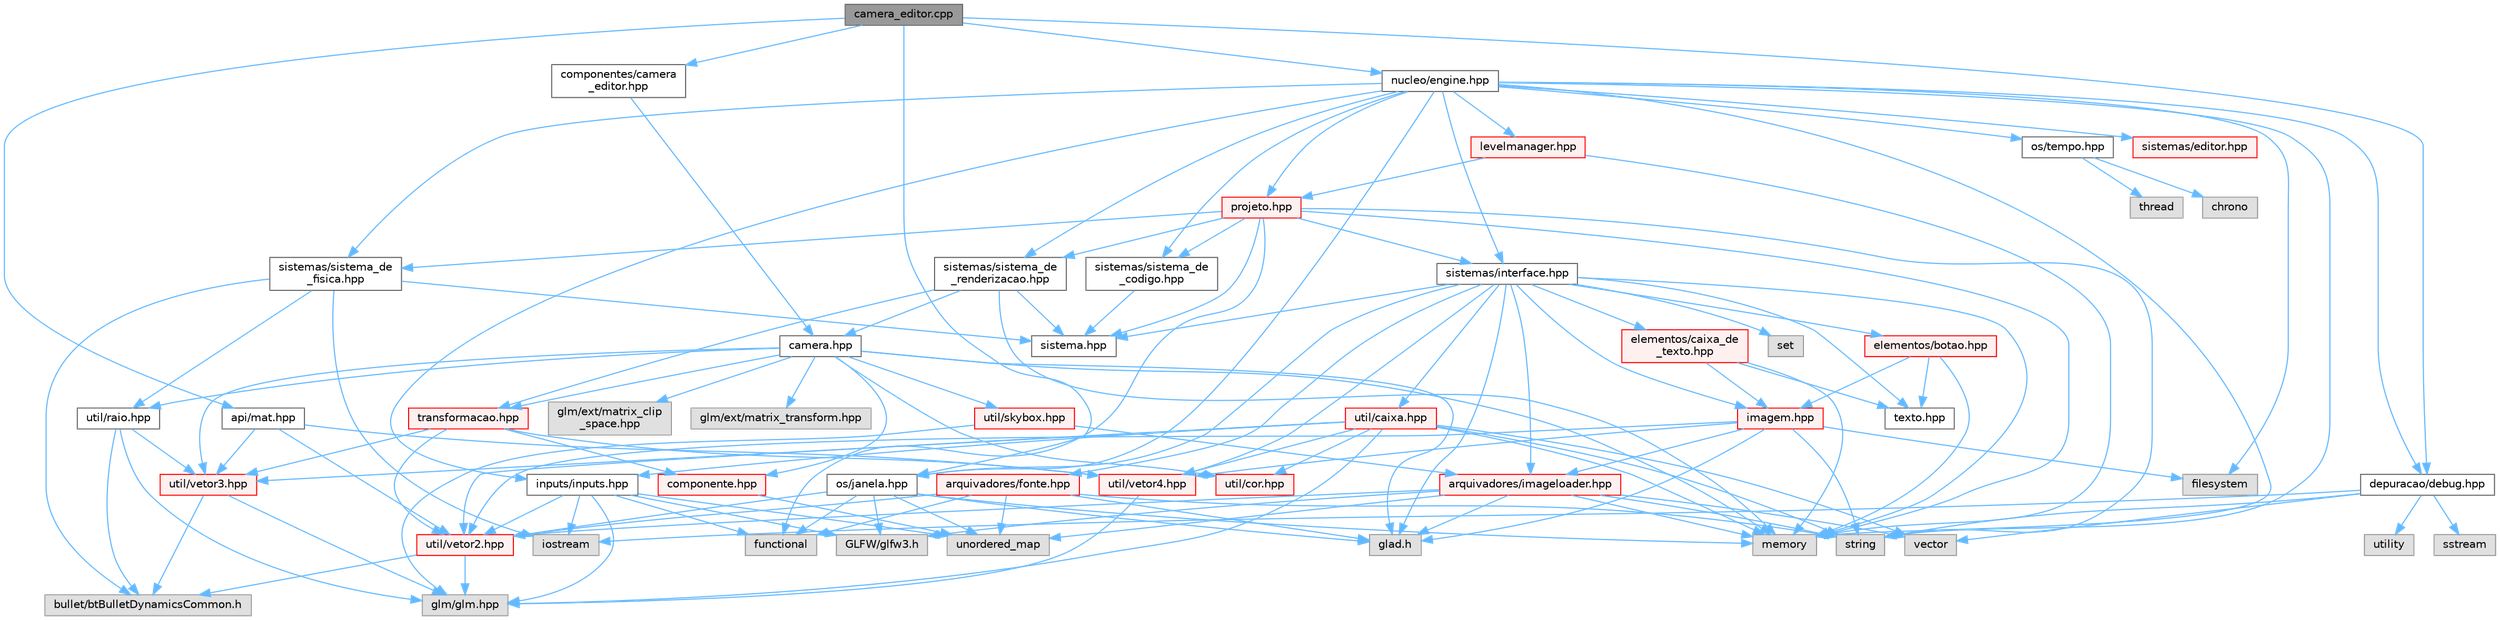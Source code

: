 digraph "camera_editor.cpp"
{
 // LATEX_PDF_SIZE
  bgcolor="transparent";
  edge [fontname=Helvetica,fontsize=10,labelfontname=Helvetica,labelfontsize=10];
  node [fontname=Helvetica,fontsize=10,shape=box,height=0.2,width=0.4];
  Node1 [id="Node000001",label="camera_editor.cpp",height=0.2,width=0.4,color="gray40", fillcolor="grey60", style="filled", fontcolor="black",tooltip=" "];
  Node1 -> Node2 [id="edge1_Node000001_Node000002",color="steelblue1",style="solid",tooltip=" "];
  Node2 [id="Node000002",label="componentes/camera\l_editor.hpp",height=0.2,width=0.4,color="grey40", fillcolor="white", style="filled",URL="$camera__editor_8hpp_source.html",tooltip=" "];
  Node2 -> Node3 [id="edge2_Node000002_Node000003",color="steelblue1",style="solid",tooltip=" "];
  Node3 [id="Node000003",label="camera.hpp",height=0.2,width=0.4,color="grey40", fillcolor="white", style="filled",URL="$camera_8hpp_source.html",tooltip=" "];
  Node3 -> Node4 [id="edge3_Node000003_Node000004",color="steelblue1",style="solid",tooltip=" "];
  Node4 [id="Node000004",label="glm/ext/matrix_clip\l_space.hpp",height=0.2,width=0.4,color="grey60", fillcolor="#E0E0E0", style="filled",tooltip=" "];
  Node3 -> Node5 [id="edge4_Node000003_Node000005",color="steelblue1",style="solid",tooltip=" "];
  Node5 [id="Node000005",label="glm/ext/matrix_transform.hpp",height=0.2,width=0.4,color="grey60", fillcolor="#E0E0E0", style="filled",tooltip=" "];
  Node3 -> Node6 [id="edge5_Node000003_Node000006",color="steelblue1",style="solid",tooltip=" "];
  Node6 [id="Node000006",label="memory",height=0.2,width=0.4,color="grey60", fillcolor="#E0E0E0", style="filled",tooltip=" "];
  Node3 -> Node7 [id="edge6_Node000003_Node000007",color="steelblue1",style="solid",tooltip=" "];
  Node7 [id="Node000007",label="glad.h",height=0.2,width=0.4,color="grey60", fillcolor="#E0E0E0", style="filled",tooltip=" "];
  Node3 -> Node8 [id="edge7_Node000003_Node000008",color="steelblue1",style="solid",tooltip=" "];
  Node8 [id="Node000008",label="componente.hpp",height=0.2,width=0.4,color="red", fillcolor="#FFF0F0", style="filled",URL="$componente_8hpp.html",tooltip="Estrutura base para componetes."];
  Node8 -> Node9 [id="edge8_Node000008_Node000009",color="steelblue1",style="solid",tooltip=" "];
  Node9 [id="Node000009",label="unordered_map",height=0.2,width=0.4,color="grey60", fillcolor="#E0E0E0", style="filled",tooltip=" "];
  Node3 -> Node15 [id="edge9_Node000003_Node000015",color="steelblue1",style="solid",tooltip=" "];
  Node15 [id="Node000015",label="transformacao.hpp",height=0.2,width=0.4,color="red", fillcolor="#FFF0F0", style="filled",URL="$transformacao_8hpp.html",tooltip="Calcula a mtriz de modelo para um objeto 3d qualquer."];
  Node15 -> Node8 [id="edge10_Node000015_Node000008",color="steelblue1",style="solid",tooltip=" "];
  Node15 -> Node16 [id="edge11_Node000015_Node000016",color="steelblue1",style="solid",tooltip=" "];
  Node16 [id="Node000016",label="util/vetor2.hpp",height=0.2,width=0.4,color="red", fillcolor="#FFF0F0", style="filled",URL="$vetor2_8hpp.html",tooltip=" "];
  Node16 -> Node18 [id="edge12_Node000016_Node000018",color="steelblue1",style="solid",tooltip=" "];
  Node18 [id="Node000018",label="bullet/btBulletDynamicsCommon.h",height=0.2,width=0.4,color="grey60", fillcolor="#E0E0E0", style="filled",tooltip=" "];
  Node16 -> Node19 [id="edge13_Node000016_Node000019",color="steelblue1",style="solid",tooltip=" "];
  Node19 [id="Node000019",label="glm/glm.hpp",height=0.2,width=0.4,color="grey60", fillcolor="#E0E0E0", style="filled",tooltip=" "];
  Node15 -> Node20 [id="edge14_Node000015_Node000020",color="steelblue1",style="solid",tooltip=" "];
  Node20 [id="Node000020",label="util/vetor3.hpp",height=0.2,width=0.4,color="red", fillcolor="#FFF0F0", style="filled",URL="$vetor3_8hpp.html",tooltip=" "];
  Node20 -> Node18 [id="edge15_Node000020_Node000018",color="steelblue1",style="solid",tooltip=" "];
  Node20 -> Node19 [id="edge16_Node000020_Node000019",color="steelblue1",style="solid",tooltip=" "];
  Node15 -> Node21 [id="edge17_Node000015_Node000021",color="steelblue1",style="solid",tooltip=" "];
  Node21 [id="Node000021",label="util/vetor4.hpp",height=0.2,width=0.4,color="red", fillcolor="#FFF0F0", style="filled",URL="$vetor4_8hpp.html",tooltip=" "];
  Node21 -> Node19 [id="edge18_Node000021_Node000019",color="steelblue1",style="solid",tooltip=" "];
  Node3 -> Node27 [id="edge19_Node000003_Node000027",color="steelblue1",style="solid",tooltip=" "];
  Node27 [id="Node000027",label="util/skybox.hpp",height=0.2,width=0.4,color="red", fillcolor="#FFF0F0", style="filled",URL="$skybox_8hpp.html",tooltip=" "];
  Node27 -> Node37 [id="edge20_Node000027_Node000037",color="steelblue1",style="solid",tooltip=" "];
  Node37 [id="Node000037",label="arquivadores/imageloader.hpp",height=0.2,width=0.4,color="red", fillcolor="#FFF0F0", style="filled",URL="$imageloader_8hpp.html",tooltip=" "];
  Node37 -> Node7 [id="edge21_Node000037_Node000007",color="steelblue1",style="solid",tooltip=" "];
  Node37 -> Node38 [id="edge22_Node000037_Node000038",color="steelblue1",style="solid",tooltip=" "];
  Node38 [id="Node000038",label="GLFW/glfw3.h",height=0.2,width=0.4,color="grey60", fillcolor="#E0E0E0", style="filled",tooltip=" "];
  Node37 -> Node29 [id="edge23_Node000037_Node000029",color="steelblue1",style="solid",tooltip=" "];
  Node29 [id="Node000029",label="string",height=0.2,width=0.4,color="grey60", fillcolor="#E0E0E0", style="filled",tooltip=" "];
  Node37 -> Node9 [id="edge24_Node000037_Node000009",color="steelblue1",style="solid",tooltip=" "];
  Node37 -> Node33 [id="edge25_Node000037_Node000033",color="steelblue1",style="solid",tooltip=" "];
  Node33 [id="Node000033",label="vector",height=0.2,width=0.4,color="grey60", fillcolor="#E0E0E0", style="filled",tooltip=" "];
  Node37 -> Node6 [id="edge26_Node000037_Node000006",color="steelblue1",style="solid",tooltip=" "];
  Node37 -> Node16 [id="edge27_Node000037_Node000016",color="steelblue1",style="solid",tooltip=" "];
  Node27 -> Node19 [id="edge28_Node000027_Node000019",color="steelblue1",style="solid",tooltip=" "];
  Node3 -> Node20 [id="edge29_Node000003_Node000020",color="steelblue1",style="solid",tooltip=" "];
  Node3 -> Node35 [id="edge30_Node000003_Node000035",color="steelblue1",style="solid",tooltip=" "];
  Node35 [id="Node000035",label="util/cor.hpp",height=0.2,width=0.4,color="red", fillcolor="#FFF0F0", style="filled",URL="$cor_8hpp.html",tooltip=" "];
  Node3 -> Node48 [id="edge31_Node000003_Node000048",color="steelblue1",style="solid",tooltip=" "];
  Node48 [id="Node000048",label="util/raio.hpp",height=0.2,width=0.4,color="grey40", fillcolor="white", style="filled",URL="$raio_8hpp.html",tooltip=" "];
  Node48 -> Node19 [id="edge32_Node000048_Node000019",color="steelblue1",style="solid",tooltip=" "];
  Node48 -> Node20 [id="edge33_Node000048_Node000020",color="steelblue1",style="solid",tooltip=" "];
  Node48 -> Node18 [id="edge34_Node000048_Node000018",color="steelblue1",style="solid",tooltip=" "];
  Node1 -> Node49 [id="edge35_Node000001_Node000049",color="steelblue1",style="solid",tooltip=" "];
  Node49 [id="Node000049",label="nucleo/engine.hpp",height=0.2,width=0.4,color="grey40", fillcolor="white", style="filled",URL="$engine_8hpp.html",tooltip=" "];
  Node49 -> Node29 [id="edge36_Node000049_Node000029",color="steelblue1",style="solid",tooltip=" "];
  Node49 -> Node6 [id="edge37_Node000049_Node000006",color="steelblue1",style="solid",tooltip=" "];
  Node49 -> Node42 [id="edge38_Node000049_Node000042",color="steelblue1",style="solid",tooltip=" "];
  Node42 [id="Node000042",label="filesystem",height=0.2,width=0.4,color="grey60", fillcolor="#E0E0E0", style="filled",tooltip=" "];
  Node49 -> Node50 [id="edge39_Node000049_Node000050",color="steelblue1",style="solid",tooltip=" "];
  Node50 [id="Node000050",label="depuracao/debug.hpp",height=0.2,width=0.4,color="grey40", fillcolor="white", style="filled",URL="$debug_8hpp.html",tooltip=" "];
  Node50 -> Node33 [id="edge40_Node000050_Node000033",color="steelblue1",style="solid",tooltip=" "];
  Node50 -> Node34 [id="edge41_Node000050_Node000034",color="steelblue1",style="solid",tooltip=" "];
  Node34 [id="Node000034",label="utility",height=0.2,width=0.4,color="grey60", fillcolor="#E0E0E0", style="filled",tooltip=" "];
  Node50 -> Node29 [id="edge42_Node000050_Node000029",color="steelblue1",style="solid",tooltip=" "];
  Node50 -> Node32 [id="edge43_Node000050_Node000032",color="steelblue1",style="solid",tooltip=" "];
  Node32 [id="Node000032",label="iostream",height=0.2,width=0.4,color="grey60", fillcolor="#E0E0E0", style="filled",tooltip=" "];
  Node50 -> Node31 [id="edge44_Node000050_Node000031",color="steelblue1",style="solid",tooltip=" "];
  Node31 [id="Node000031",label="sstream",height=0.2,width=0.4,color="grey60", fillcolor="#E0E0E0", style="filled",tooltip=" "];
  Node49 -> Node51 [id="edge45_Node000049_Node000051",color="steelblue1",style="solid",tooltip=" "];
  Node51 [id="Node000051",label="os/janela.hpp",height=0.2,width=0.4,color="grey40", fillcolor="white", style="filled",URL="$janela_8hpp_source.html",tooltip=" "];
  Node51 -> Node52 [id="edge46_Node000051_Node000052",color="steelblue1",style="solid",tooltip=" "];
  Node52 [id="Node000052",label="functional",height=0.2,width=0.4,color="grey60", fillcolor="#E0E0E0", style="filled",tooltip=" "];
  Node51 -> Node6 [id="edge47_Node000051_Node000006",color="steelblue1",style="solid",tooltip=" "];
  Node51 -> Node9 [id="edge48_Node000051_Node000009",color="steelblue1",style="solid",tooltip=" "];
  Node51 -> Node7 [id="edge49_Node000051_Node000007",color="steelblue1",style="solid",tooltip=" "];
  Node51 -> Node38 [id="edge50_Node000051_Node000038",color="steelblue1",style="solid",tooltip=" "];
  Node51 -> Node16 [id="edge51_Node000051_Node000016",color="steelblue1",style="solid",tooltip=" "];
  Node49 -> Node53 [id="edge52_Node000049_Node000053",color="steelblue1",style="solid",tooltip=" "];
  Node53 [id="Node000053",label="os/tempo.hpp",height=0.2,width=0.4,color="grey40", fillcolor="white", style="filled",URL="$tempo_8hpp.html",tooltip="Inicia e gerencia o tempo."];
  Node53 -> Node54 [id="edge53_Node000053_Node000054",color="steelblue1",style="solid",tooltip=" "];
  Node54 [id="Node000054",label="thread",height=0.2,width=0.4,color="grey60", fillcolor="#E0E0E0", style="filled",tooltip=" "];
  Node53 -> Node55 [id="edge54_Node000053_Node000055",color="steelblue1",style="solid",tooltip=" "];
  Node55 [id="Node000055",label="chrono",height=0.2,width=0.4,color="grey60", fillcolor="#E0E0E0", style="filled",tooltip=" "];
  Node49 -> Node56 [id="edge55_Node000049_Node000056",color="steelblue1",style="solid",tooltip=" "];
  Node56 [id="Node000056",label="inputs/inputs.hpp",height=0.2,width=0.4,color="grey40", fillcolor="white", style="filled",URL="$inputs_8hpp.html",tooltip=" "];
  Node56 -> Node38 [id="edge56_Node000056_Node000038",color="steelblue1",style="solid",tooltip=" "];
  Node56 -> Node32 [id="edge57_Node000056_Node000032",color="steelblue1",style="solid",tooltip=" "];
  Node56 -> Node9 [id="edge58_Node000056_Node000009",color="steelblue1",style="solid",tooltip=" "];
  Node56 -> Node52 [id="edge59_Node000056_Node000052",color="steelblue1",style="solid",tooltip=" "];
  Node56 -> Node19 [id="edge60_Node000056_Node000019",color="steelblue1",style="solid",tooltip=" "];
  Node56 -> Node16 [id="edge61_Node000056_Node000016",color="steelblue1",style="solid",tooltip=" "];
  Node49 -> Node57 [id="edge62_Node000049_Node000057",color="steelblue1",style="solid",tooltip=" "];
  Node57 [id="Node000057",label="sistemas/sistema_de\l_renderizacao.hpp",height=0.2,width=0.4,color="grey40", fillcolor="white", style="filled",URL="$sistema__de__renderizacao_8hpp.html",tooltip=" "];
  Node57 -> Node58 [id="edge63_Node000057_Node000058",color="steelblue1",style="solid",tooltip=" "];
  Node58 [id="Node000058",label="sistema.hpp",height=0.2,width=0.4,color="grey40", fillcolor="white", style="filled",URL="$sistemas_2sistema_8hpp.html",tooltip=" "];
  Node57 -> Node3 [id="edge64_Node000057_Node000003",color="steelblue1",style="solid",tooltip=" "];
  Node57 -> Node15 [id="edge65_Node000057_Node000015",color="steelblue1",style="solid",tooltip=" "];
  Node57 -> Node6 [id="edge66_Node000057_Node000006",color="steelblue1",style="solid",tooltip=" "];
  Node49 -> Node59 [id="edge67_Node000049_Node000059",color="steelblue1",style="solid",tooltip=" "];
  Node59 [id="Node000059",label="sistemas/interface.hpp",height=0.2,width=0.4,color="grey40", fillcolor="white", style="filled",URL="$interface_8hpp_source.html",tooltip=" "];
  Node59 -> Node7 [id="edge68_Node000059_Node000007",color="steelblue1",style="solid",tooltip=" "];
  Node59 -> Node6 [id="edge69_Node000059_Node000006",color="steelblue1",style="solid",tooltip=" "];
  Node59 -> Node60 [id="edge70_Node000059_Node000060",color="steelblue1",style="solid",tooltip=" "];
  Node60 [id="Node000060",label="set",height=0.2,width=0.4,color="grey60", fillcolor="#E0E0E0", style="filled",tooltip=" "];
  Node59 -> Node58 [id="edge71_Node000059_Node000058",color="steelblue1",style="solid",tooltip=" "];
  Node59 -> Node37 [id="edge72_Node000059_Node000037",color="steelblue1",style="solid",tooltip=" "];
  Node59 -> Node61 [id="edge73_Node000059_Node000061",color="steelblue1",style="solid",tooltip=" "];
  Node61 [id="Node000061",label="arquivadores/fonte.hpp",height=0.2,width=0.4,color="red", fillcolor="#FFF0F0", style="filled",URL="$fonte_8hpp.html",tooltip=" "];
  Node61 -> Node7 [id="edge74_Node000061_Node000007",color="steelblue1",style="solid",tooltip=" "];
  Node61 -> Node29 [id="edge75_Node000061_Node000029",color="steelblue1",style="solid",tooltip=" "];
  Node61 -> Node9 [id="edge76_Node000061_Node000009",color="steelblue1",style="solid",tooltip=" "];
  Node61 -> Node16 [id="edge77_Node000061_Node000016",color="steelblue1",style="solid",tooltip=" "];
  Node61 -> Node52 [id="edge78_Node000061_Node000052",color="steelblue1",style="solid",tooltip=" "];
  Node59 -> Node63 [id="edge79_Node000059_Node000063",color="steelblue1",style="solid",tooltip=" "];
  Node63 [id="Node000063",label="util/caixa.hpp",height=0.2,width=0.4,color="red", fillcolor="#FFF0F0", style="filled",URL="$caixa_8hpp.html",tooltip=" "];
  Node63 -> Node29 [id="edge80_Node000063_Node000029",color="steelblue1",style="solid",tooltip=" "];
  Node63 -> Node6 [id="edge81_Node000063_Node000006",color="steelblue1",style="solid",tooltip=" "];
  Node63 -> Node33 [id="edge82_Node000063_Node000033",color="steelblue1",style="solid",tooltip=" "];
  Node63 -> Node16 [id="edge83_Node000063_Node000016",color="steelblue1",style="solid",tooltip=" "];
  Node63 -> Node20 [id="edge84_Node000063_Node000020",color="steelblue1",style="solid",tooltip=" "];
  Node63 -> Node35 [id="edge85_Node000063_Node000035",color="steelblue1",style="solid",tooltip=" "];
  Node63 -> Node21 [id="edge86_Node000063_Node000021",color="steelblue1",style="solid",tooltip=" "];
  Node63 -> Node19 [id="edge87_Node000063_Node000019",color="steelblue1",style="solid",tooltip=" "];
  Node63 -> Node56 [id="edge88_Node000063_Node000056",color="steelblue1",style="solid",tooltip=" "];
  Node59 -> Node64 [id="edge89_Node000059_Node000064",color="steelblue1",style="solid",tooltip=" "];
  Node64 [id="Node000064",label="elementos/botao.hpp",height=0.2,width=0.4,color="red", fillcolor="#FFF0F0", style="filled",URL="$botao_8hpp.html",tooltip=" "];
  Node64 -> Node65 [id="edge90_Node000064_Node000065",color="steelblue1",style="solid",tooltip=" "];
  Node65 [id="Node000065",label="imagem.hpp",height=0.2,width=0.4,color="red", fillcolor="#FFF0F0", style="filled",URL="$imagem_8hpp.html",tooltip=" "];
  Node65 -> Node7 [id="edge91_Node000065_Node000007",color="steelblue1",style="solid",tooltip=" "];
  Node65 -> Node29 [id="edge92_Node000065_Node000029",color="steelblue1",style="solid",tooltip=" "];
  Node65 -> Node42 [id="edge93_Node000065_Node000042",color="steelblue1",style="solid",tooltip=" "];
  Node65 -> Node16 [id="edge94_Node000065_Node000016",color="steelblue1",style="solid",tooltip=" "];
  Node65 -> Node21 [id="edge95_Node000065_Node000021",color="steelblue1",style="solid",tooltip=" "];
  Node65 -> Node37 [id="edge96_Node000065_Node000037",color="steelblue1",style="solid",tooltip=" "];
  Node64 -> Node67 [id="edge97_Node000064_Node000067",color="steelblue1",style="solid",tooltip=" "];
  Node67 [id="Node000067",label="texto.hpp",height=0.2,width=0.4,color="grey40", fillcolor="white", style="filled",URL="$texto_8hpp.html",tooltip=" "];
  Node64 -> Node6 [id="edge98_Node000064_Node000006",color="steelblue1",style="solid",tooltip=" "];
  Node59 -> Node68 [id="edge99_Node000059_Node000068",color="steelblue1",style="solid",tooltip=" "];
  Node68 [id="Node000068",label="elementos/caixa_de\l_texto.hpp",height=0.2,width=0.4,color="red", fillcolor="#FFF0F0", style="filled",URL="$caixa__de__texto_8hpp.html",tooltip=" "];
  Node68 -> Node65 [id="edge100_Node000068_Node000065",color="steelblue1",style="solid",tooltip=" "];
  Node68 -> Node67 [id="edge101_Node000068_Node000067",color="steelblue1",style="solid",tooltip=" "];
  Node68 -> Node6 [id="edge102_Node000068_Node000006",color="steelblue1",style="solid",tooltip=" "];
  Node59 -> Node65 [id="edge103_Node000059_Node000065",color="steelblue1",style="solid",tooltip=" "];
  Node59 -> Node67 [id="edge104_Node000059_Node000067",color="steelblue1",style="solid",tooltip=" "];
  Node59 -> Node21 [id="edge105_Node000059_Node000021",color="steelblue1",style="solid",tooltip=" "];
  Node59 -> Node51 [id="edge106_Node000059_Node000051",color="steelblue1",style="solid",tooltip=" "];
  Node49 -> Node70 [id="edge107_Node000049_Node000070",color="steelblue1",style="solid",tooltip=" "];
  Node70 [id="Node000070",label="sistemas/sistema_de\l_codigo.hpp",height=0.2,width=0.4,color="grey40", fillcolor="white", style="filled",URL="$sistema__de__codigo_8hpp.html",tooltip=" "];
  Node70 -> Node58 [id="edge108_Node000070_Node000058",color="steelblue1",style="solid",tooltip=" "];
  Node49 -> Node71 [id="edge109_Node000049_Node000071",color="steelblue1",style="solid",tooltip=" "];
  Node71 [id="Node000071",label="sistemas/sistema_de\l_fisica.hpp",height=0.2,width=0.4,color="grey40", fillcolor="white", style="filled",URL="$sistema__de__fisica_8hpp.html",tooltip=" "];
  Node71 -> Node58 [id="edge110_Node000071_Node000058",color="steelblue1",style="solid",tooltip=" "];
  Node71 -> Node32 [id="edge111_Node000071_Node000032",color="steelblue1",style="solid",tooltip=" "];
  Node71 -> Node48 [id="edge112_Node000071_Node000048",color="steelblue1",style="solid",tooltip=" "];
  Node71 -> Node18 [id="edge113_Node000071_Node000018",color="steelblue1",style="solid",tooltip=" "];
  Node49 -> Node72 [id="edge114_Node000049_Node000072",color="steelblue1",style="solid",tooltip=" "];
  Node72 [id="Node000072",label="levelmanager.hpp",height=0.2,width=0.4,color="red", fillcolor="#FFF0F0", style="filled",URL="$levelmanager_8hpp.html",tooltip="Gerencia as fases."];
  Node72 -> Node78 [id="edge115_Node000072_Node000078",color="steelblue1",style="solid",tooltip=" "];
  Node78 [id="Node000078",label="projeto.hpp",height=0.2,width=0.4,color="red", fillcolor="#FFF0F0", style="filled",URL="$projeto_8hpp.html",tooltip="Classe projeto."];
  Node78 -> Node29 [id="edge116_Node000078_Node000029",color="steelblue1",style="solid",tooltip=" "];
  Node78 -> Node52 [id="edge117_Node000078_Node000052",color="steelblue1",style="solid",tooltip=" "];
  Node78 -> Node6 [id="edge118_Node000078_Node000006",color="steelblue1",style="solid",tooltip=" "];
  Node78 -> Node58 [id="edge119_Node000078_Node000058",color="steelblue1",style="solid",tooltip=" "];
  Node78 -> Node71 [id="edge120_Node000078_Node000071",color="steelblue1",style="solid",tooltip=" "];
  Node78 -> Node57 [id="edge121_Node000078_Node000057",color="steelblue1",style="solid",tooltip=" "];
  Node78 -> Node70 [id="edge122_Node000078_Node000070",color="steelblue1",style="solid",tooltip=" "];
  Node78 -> Node59 [id="edge123_Node000078_Node000059",color="steelblue1",style="solid",tooltip=" "];
  Node72 -> Node6 [id="edge124_Node000072_Node000006",color="steelblue1",style="solid",tooltip=" "];
  Node49 -> Node78 [id="edge125_Node000049_Node000078",color="steelblue1",style="solid",tooltip=" "];
  Node49 -> Node81 [id="edge126_Node000049_Node000081",color="steelblue1",style="solid",tooltip=" "];
  Node81 [id="Node000081",label="sistemas/editor.hpp",height=0.2,width=0.4,color="red", fillcolor="#FFF0F0", style="filled",URL="$editor_8hpp.html",tooltip=" "];
  Node1 -> Node83 [id="edge127_Node000001_Node000083",color="steelblue1",style="solid",tooltip=" "];
  Node83 [id="Node000083",label="api/mat.hpp",height=0.2,width=0.4,color="grey40", fillcolor="white", style="filled",URL="$mat_8hpp.html",tooltip=" "];
  Node83 -> Node16 [id="edge128_Node000083_Node000016",color="steelblue1",style="solid",tooltip=" "];
  Node83 -> Node20 [id="edge129_Node000083_Node000020",color="steelblue1",style="solid",tooltip=" "];
  Node83 -> Node21 [id="edge130_Node000083_Node000021",color="steelblue1",style="solid",tooltip=" "];
  Node1 -> Node50 [id="edge131_Node000001_Node000050",color="steelblue1",style="solid",tooltip=" "];
  Node1 -> Node51 [id="edge132_Node000001_Node000051",color="steelblue1",style="solid",tooltip=" "];
}

